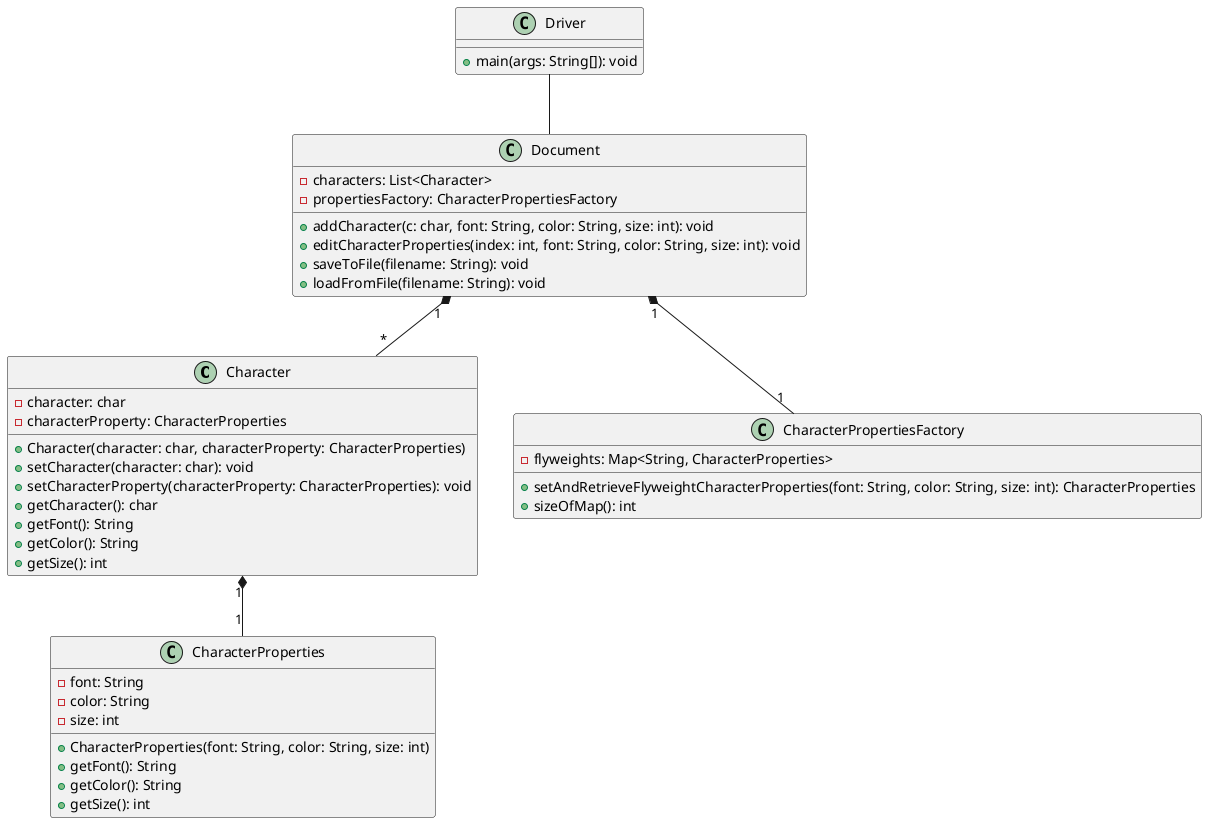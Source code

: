 @startuml

class Character {
  - character: char
  - characterProperty: CharacterProperties
  + Character(character: char, characterProperty: CharacterProperties)
  + setCharacter(character: char): void
  + setCharacterProperty(characterProperty: CharacterProperties): void
  + getCharacter(): char
  + getFont(): String
  + getColor(): String
  + getSize(): int
}

class CharacterProperties {
  - font: String
  - color: String
  - size: int
  + CharacterProperties(font: String, color: String, size: int)
  + getFont(): String
  + getColor(): String
  + getSize(): int
}

class CharacterPropertiesFactory {
  - flyweights: Map<String, CharacterProperties>
  + setAndRetrieveFlyweightCharacterProperties(font: String, color: String, size: int): CharacterProperties
  + sizeOfMap(): int
}

class Document {
  - characters: List<Character>
  - propertiesFactory: CharacterPropertiesFactory
  + addCharacter(c: char, font: String, color: String, size: int): void
  + editCharacterProperties(index: int, font: String, color: String, size: int): void
  + saveToFile(filename: String): void
  + loadFromFile(filename: String): void
}

class Driver {
  + main(args: String[]): void
}

Character "1" *-- "1" CharacterProperties
Document "1" *-- "1" CharacterPropertiesFactory
Document "1" *-- "*" Character
Driver -- Document

@enduml